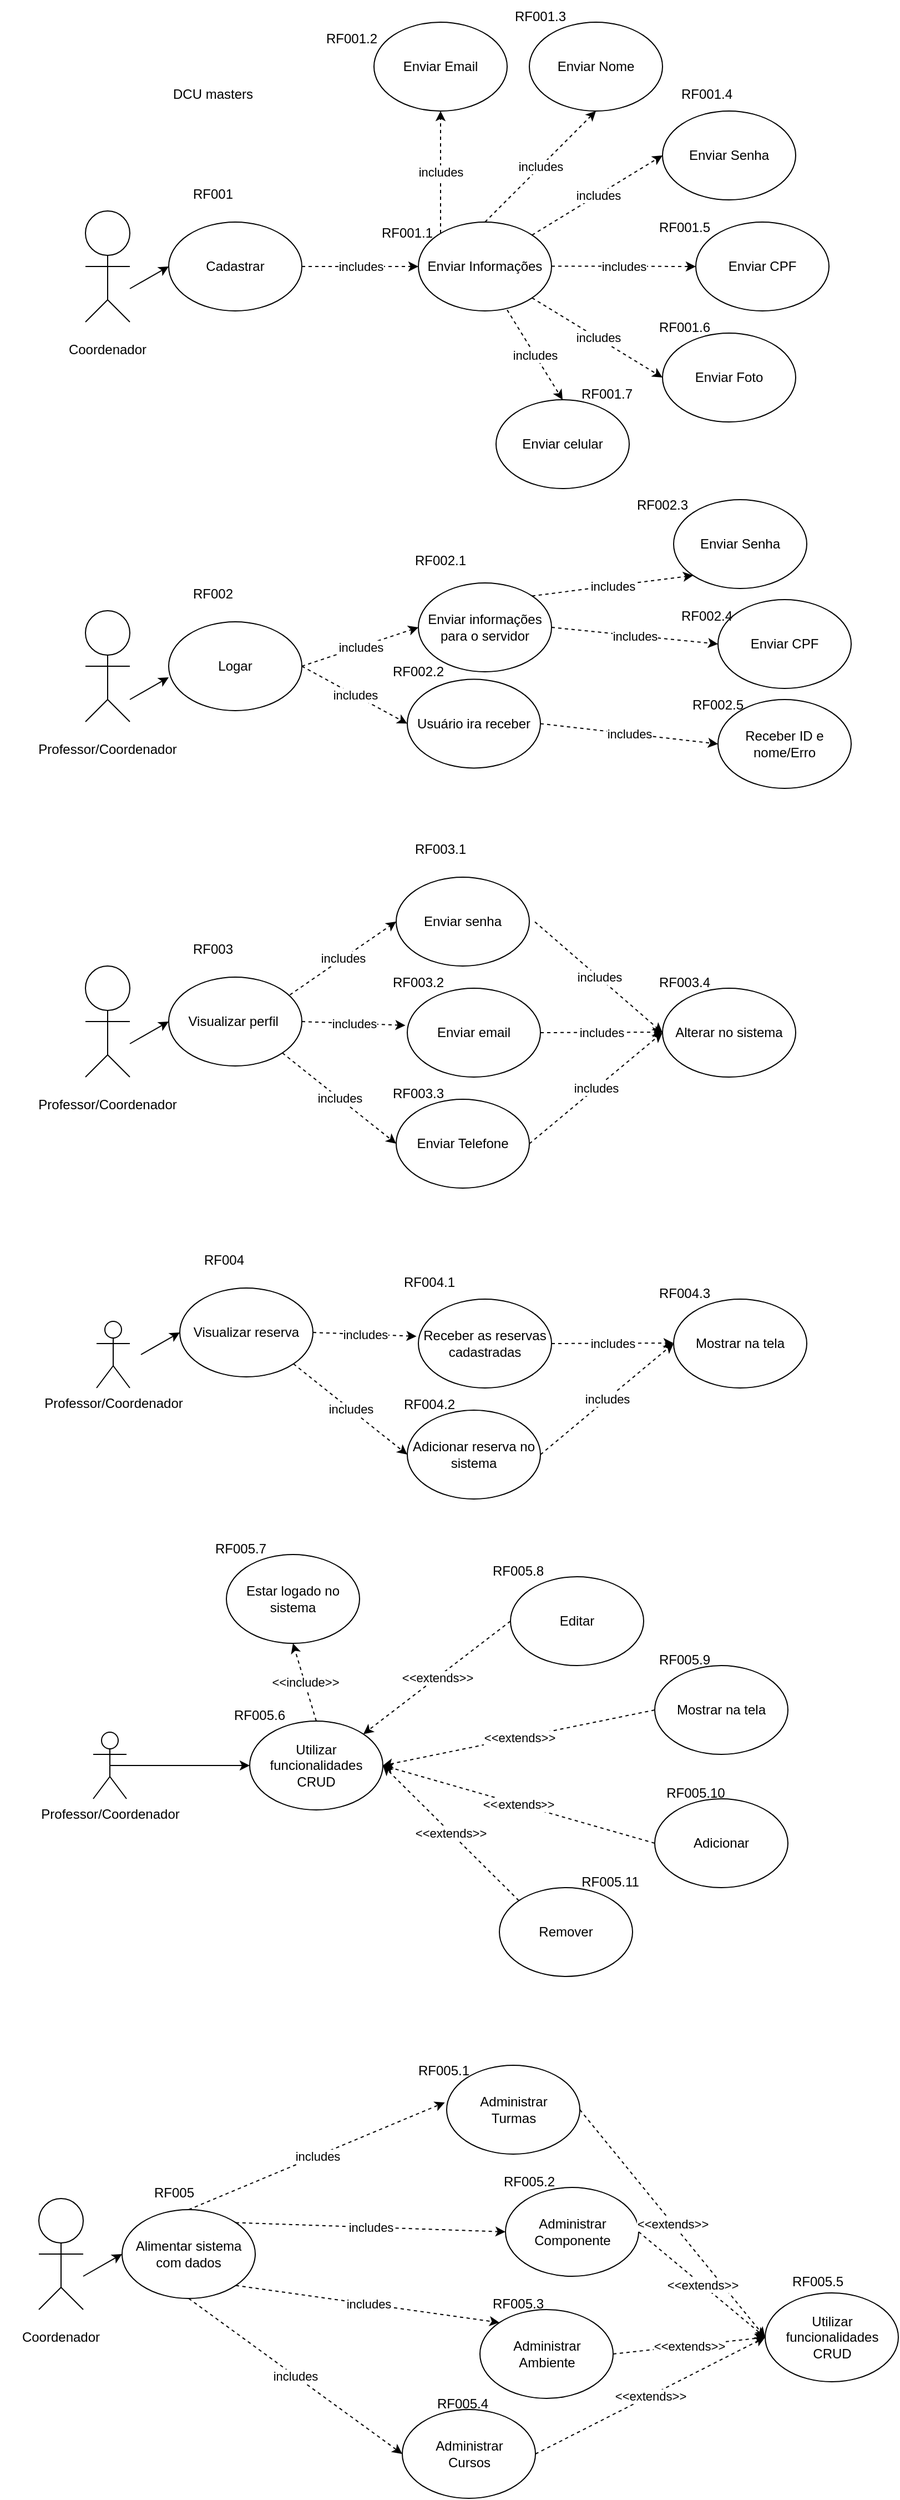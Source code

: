 <mxfile version="17.2.4" type="device"><diagram id="yD8AEJvp8rjr0Pd-gw1t" name="Page-1"><mxGraphModel dx="1422" dy="794" grid="1" gridSize="10" guides="1" tooltips="1" connect="1" arrows="1" fold="1" page="1" pageScale="1" pageWidth="827" pageHeight="1169" math="0" shadow="0"><root><mxCell id="0"/><mxCell id="1" parent="0"/><mxCell id="VFdIZOB6IdXJOClM5yZO-1" value="" style="endArrow=none;html=1;rounded=0;" parent="1" target="VFdIZOB6IdXJOClM5yZO-2" edge="1"><mxGeometry width="50" height="50" relative="1" as="geometry"><mxPoint x="106" y="300" as="sourcePoint"/><mxPoint x="106" y="240" as="targetPoint"/></mxGeometry></mxCell><mxCell id="VFdIZOB6IdXJOClM5yZO-2" value="" style="ellipse;whiteSpace=wrap;html=1;aspect=fixed;" parent="1" vertex="1"><mxGeometry x="86" y="220" width="40" height="40" as="geometry"/></mxCell><mxCell id="VFdIZOB6IdXJOClM5yZO-3" value="" style="endArrow=none;html=1;rounded=0;" parent="1" edge="1"><mxGeometry width="50" height="50" relative="1" as="geometry"><mxPoint x="86" y="270" as="sourcePoint"/><mxPoint x="126" y="270" as="targetPoint"/><Array as="points"><mxPoint x="106" y="270"/></Array></mxGeometry></mxCell><mxCell id="VFdIZOB6IdXJOClM5yZO-4" value="" style="endArrow=none;html=1;rounded=0;" parent="1" edge="1"><mxGeometry width="50" height="50" relative="1" as="geometry"><mxPoint x="86" y="320" as="sourcePoint"/><mxPoint x="106" y="300" as="targetPoint"/></mxGeometry></mxCell><mxCell id="VFdIZOB6IdXJOClM5yZO-6" value="" style="endArrow=none;html=1;rounded=0;" parent="1" edge="1"><mxGeometry width="50" height="50" relative="1" as="geometry"><mxPoint x="106" y="300" as="sourcePoint"/><mxPoint x="126" y="320" as="targetPoint"/></mxGeometry></mxCell><mxCell id="VFdIZOB6IdXJOClM5yZO-7" value="DCU masters" style="text;html=1;strokeColor=none;fillColor=none;align=center;verticalAlign=middle;whiteSpace=wrap;rounded=0;" parent="1" vertex="1"><mxGeometry x="136" y="100" width="130" height="30" as="geometry"/></mxCell><mxCell id="VFdIZOB6IdXJOClM5yZO-8" value="Cadastrar" style="ellipse;whiteSpace=wrap;html=1;" parent="1" vertex="1"><mxGeometry x="161" y="230" width="120" height="80" as="geometry"/></mxCell><mxCell id="VFdIZOB6IdXJOClM5yZO-9" value="Logar" style="ellipse;whiteSpace=wrap;html=1;" parent="1" vertex="1"><mxGeometry x="161" y="590" width="120" height="80" as="geometry"/></mxCell><mxCell id="VFdIZOB6IdXJOClM5yZO-11" value="" style="endArrow=none;html=1;rounded=0;" parent="1" target="VFdIZOB6IdXJOClM5yZO-12" edge="1"><mxGeometry width="50" height="50" relative="1" as="geometry"><mxPoint x="106" y="660" as="sourcePoint"/><mxPoint x="106" y="600" as="targetPoint"/></mxGeometry></mxCell><mxCell id="VFdIZOB6IdXJOClM5yZO-12" value="" style="ellipse;whiteSpace=wrap;html=1;aspect=fixed;" parent="1" vertex="1"><mxGeometry x="86" y="580" width="40" height="40" as="geometry"/></mxCell><mxCell id="VFdIZOB6IdXJOClM5yZO-13" value="" style="endArrow=none;html=1;rounded=0;" parent="1" edge="1"><mxGeometry width="50" height="50" relative="1" as="geometry"><mxPoint x="86" y="630" as="sourcePoint"/><mxPoint x="126" y="630" as="targetPoint"/><Array as="points"><mxPoint x="106" y="630"/></Array></mxGeometry></mxCell><mxCell id="VFdIZOB6IdXJOClM5yZO-14" value="" style="endArrow=none;html=1;rounded=0;" parent="1" edge="1"><mxGeometry width="50" height="50" relative="1" as="geometry"><mxPoint x="86" y="680" as="sourcePoint"/><mxPoint x="106" y="660" as="targetPoint"/></mxGeometry></mxCell><mxCell id="VFdIZOB6IdXJOClM5yZO-15" value="" style="endArrow=none;html=1;rounded=0;" parent="1" edge="1"><mxGeometry width="50" height="50" relative="1" as="geometry"><mxPoint x="106" y="660" as="sourcePoint"/><mxPoint x="126" y="680" as="targetPoint"/></mxGeometry></mxCell><mxCell id="VFdIZOB6IdXJOClM5yZO-16" value="Visualizar perfil&amp;nbsp;" style="ellipse;whiteSpace=wrap;html=1;" parent="1" vertex="1"><mxGeometry x="161" y="910" width="120" height="80" as="geometry"/></mxCell><mxCell id="VFdIZOB6IdXJOClM5yZO-17" value="" style="endArrow=none;html=1;rounded=0;" parent="1" target="VFdIZOB6IdXJOClM5yZO-18" edge="1"><mxGeometry width="50" height="50" relative="1" as="geometry"><mxPoint x="106" y="980" as="sourcePoint"/><mxPoint x="106" y="920" as="targetPoint"/></mxGeometry></mxCell><mxCell id="VFdIZOB6IdXJOClM5yZO-18" value="" style="ellipse;whiteSpace=wrap;html=1;aspect=fixed;" parent="1" vertex="1"><mxGeometry x="86" y="900" width="40" height="40" as="geometry"/></mxCell><mxCell id="VFdIZOB6IdXJOClM5yZO-19" value="" style="endArrow=none;html=1;rounded=0;" parent="1" edge="1"><mxGeometry width="50" height="50" relative="1" as="geometry"><mxPoint x="86" y="950" as="sourcePoint"/><mxPoint x="126" y="950" as="targetPoint"/><Array as="points"><mxPoint x="106" y="950"/></Array></mxGeometry></mxCell><mxCell id="VFdIZOB6IdXJOClM5yZO-20" value="" style="endArrow=none;html=1;rounded=0;" parent="1" edge="1"><mxGeometry width="50" height="50" relative="1" as="geometry"><mxPoint x="86" y="1000" as="sourcePoint"/><mxPoint x="106" y="980" as="targetPoint"/></mxGeometry></mxCell><mxCell id="VFdIZOB6IdXJOClM5yZO-21" value="" style="endArrow=none;html=1;rounded=0;" parent="1" edge="1"><mxGeometry width="50" height="50" relative="1" as="geometry"><mxPoint x="106" y="980" as="sourcePoint"/><mxPoint x="126" y="1000" as="targetPoint"/></mxGeometry></mxCell><mxCell id="VFdIZOB6IdXJOClM5yZO-22" value="Professor/Coordenador" style="text;html=1;strokeColor=none;fillColor=none;align=center;verticalAlign=middle;whiteSpace=wrap;rounded=0;" parent="1" vertex="1"><mxGeometry x="51" y="690" width="110" height="30" as="geometry"/></mxCell><mxCell id="VFdIZOB6IdXJOClM5yZO-23" value="Professor/Coordenador" style="text;html=1;strokeColor=none;fillColor=none;align=center;verticalAlign=middle;whiteSpace=wrap;rounded=0;" parent="1" vertex="1"><mxGeometry x="51" y="1010" width="110" height="30" as="geometry"/></mxCell><mxCell id="VFdIZOB6IdXJOClM5yZO-24" value="Coordenador" style="text;html=1;strokeColor=none;fillColor=none;align=center;verticalAlign=middle;whiteSpace=wrap;rounded=0;" parent="1" vertex="1"><mxGeometry x="51" y="330" width="110" height="30" as="geometry"/></mxCell><mxCell id="VFdIZOB6IdXJOClM5yZO-26" value="i" style="endArrow=classic;html=1;rounded=0;dashed=1;exitX=1;exitY=0.5;exitDx=0;exitDy=0;" parent="1" source="VFdIZOB6IdXJOClM5yZO-8" edge="1"><mxGeometry relative="1" as="geometry"><mxPoint x="296" y="270" as="sourcePoint"/><mxPoint x="386" y="270" as="targetPoint"/></mxGeometry></mxCell><mxCell id="VFdIZOB6IdXJOClM5yZO-27" value="includes" style="edgeLabel;resizable=0;html=1;align=center;verticalAlign=middle;" parent="VFdIZOB6IdXJOClM5yZO-26" connectable="0" vertex="1"><mxGeometry relative="1" as="geometry"/></mxCell><mxCell id="VFdIZOB6IdXJOClM5yZO-28" value="Enviar Informações" style="ellipse;whiteSpace=wrap;html=1;" parent="1" vertex="1"><mxGeometry x="386" y="230" width="120" height="80" as="geometry"/></mxCell><mxCell id="VFdIZOB6IdXJOClM5yZO-29" value="i" style="endArrow=classic;html=1;rounded=0;dashed=1;" parent="1" edge="1"><mxGeometry relative="1" as="geometry"><mxPoint x="506" y="269.71" as="sourcePoint"/><mxPoint x="636" y="270" as="targetPoint"/></mxGeometry></mxCell><mxCell id="VFdIZOB6IdXJOClM5yZO-30" value="includes" style="edgeLabel;resizable=0;html=1;align=center;verticalAlign=middle;" parent="VFdIZOB6IdXJOClM5yZO-29" connectable="0" vertex="1"><mxGeometry relative="1" as="geometry"/></mxCell><mxCell id="VFdIZOB6IdXJOClM5yZO-31" value="Enviar CPF" style="ellipse;whiteSpace=wrap;html=1;" parent="1" vertex="1"><mxGeometry x="636" y="230" width="120" height="80" as="geometry"/></mxCell><mxCell id="VFdIZOB6IdXJOClM5yZO-32" value="" style="endArrow=classic;html=1;rounded=0;entryX=0;entryY=0.5;entryDx=0;entryDy=0;" parent="1" target="VFdIZOB6IdXJOClM5yZO-8" edge="1"><mxGeometry width="50" height="50" relative="1" as="geometry"><mxPoint x="126" y="290" as="sourcePoint"/><mxPoint x="176" y="270" as="targetPoint"/></mxGeometry></mxCell><mxCell id="VFdIZOB6IdXJOClM5yZO-34" value="Enviar Senha" style="ellipse;whiteSpace=wrap;html=1;" parent="1" vertex="1"><mxGeometry x="606" y="130" width="120" height="80" as="geometry"/></mxCell><mxCell id="VFdIZOB6IdXJOClM5yZO-35" value="i" style="endArrow=classic;html=1;rounded=0;dashed=1;entryX=0;entryY=0.5;entryDx=0;entryDy=0;exitX=1;exitY=0;exitDx=0;exitDy=0;" parent="1" source="VFdIZOB6IdXJOClM5yZO-28" target="VFdIZOB6IdXJOClM5yZO-34" edge="1"><mxGeometry relative="1" as="geometry"><mxPoint x="471" y="229.17" as="sourcePoint"/><mxPoint x="601" y="229.46" as="targetPoint"/></mxGeometry></mxCell><mxCell id="VFdIZOB6IdXJOClM5yZO-36" value="includes" style="edgeLabel;resizable=0;html=1;align=center;verticalAlign=middle;" parent="VFdIZOB6IdXJOClM5yZO-35" connectable="0" vertex="1"><mxGeometry relative="1" as="geometry"/></mxCell><mxCell id="VFdIZOB6IdXJOClM5yZO-38" value="Enviar Foto" style="ellipse;whiteSpace=wrap;html=1;" parent="1" vertex="1"><mxGeometry x="606" y="330" width="120" height="80" as="geometry"/></mxCell><mxCell id="VFdIZOB6IdXJOClM5yZO-41" value="" style="endArrow=classic;html=1;rounded=0;entryX=0;entryY=0.5;entryDx=0;entryDy=0;" parent="1" edge="1"><mxGeometry width="50" height="50" relative="1" as="geometry"><mxPoint x="126" y="660.0" as="sourcePoint"/><mxPoint x="161" y="640.0" as="targetPoint"/></mxGeometry></mxCell><mxCell id="VFdIZOB6IdXJOClM5yZO-42" value="" style="endArrow=classic;html=1;rounded=0;entryX=0;entryY=0.5;entryDx=0;entryDy=0;" parent="1" edge="1"><mxGeometry width="50" height="50" relative="1" as="geometry"><mxPoint x="126" y="970.0" as="sourcePoint"/><mxPoint x="161" y="950" as="targetPoint"/></mxGeometry></mxCell><mxCell id="VFdIZOB6IdXJOClM5yZO-43" value="Enviar Nome" style="ellipse;whiteSpace=wrap;html=1;" parent="1" vertex="1"><mxGeometry x="486" y="50" width="120" height="80" as="geometry"/></mxCell><mxCell id="VFdIZOB6IdXJOClM5yZO-44" value="i" style="endArrow=classic;html=1;rounded=0;dashed=1;entryX=0.5;entryY=1;entryDx=0;entryDy=0;" parent="1" target="VFdIZOB6IdXJOClM5yZO-43" edge="1"><mxGeometry relative="1" as="geometry"><mxPoint x="446" y="230" as="sourcePoint"/><mxPoint x="553.57" y="158.28" as="targetPoint"/></mxGeometry></mxCell><mxCell id="VFdIZOB6IdXJOClM5yZO-45" value="includes" style="edgeLabel;resizable=0;html=1;align=center;verticalAlign=middle;" parent="VFdIZOB6IdXJOClM5yZO-44" connectable="0" vertex="1"><mxGeometry relative="1" as="geometry"/></mxCell><mxCell id="VFdIZOB6IdXJOClM5yZO-51" value="Enviar informações para o servidor" style="ellipse;whiteSpace=wrap;html=1;" parent="1" vertex="1"><mxGeometry x="386" y="555" width="120" height="80" as="geometry"/></mxCell><mxCell id="VFdIZOB6IdXJOClM5yZO-52" value="i" style="endArrow=classic;html=1;rounded=0;dashed=1;exitX=1;exitY=0.5;exitDx=0;exitDy=0;entryX=0;entryY=0.5;entryDx=0;entryDy=0;" parent="1" source="VFdIZOB6IdXJOClM5yZO-9" target="VFdIZOB6IdXJOClM5yZO-51" edge="1"><mxGeometry relative="1" as="geometry"><mxPoint x="296" y="634" as="sourcePoint"/><mxPoint x="376" y="634.0" as="targetPoint"/></mxGeometry></mxCell><mxCell id="VFdIZOB6IdXJOClM5yZO-53" value="includes" style="edgeLabel;resizable=0;html=1;align=center;verticalAlign=middle;" parent="VFdIZOB6IdXJOClM5yZO-52" connectable="0" vertex="1"><mxGeometry relative="1" as="geometry"/></mxCell><mxCell id="VFdIZOB6IdXJOClM5yZO-55" value="i" style="endArrow=classic;html=1;rounded=0;dashed=1;exitX=1;exitY=0.5;exitDx=0;exitDy=0;entryX=0;entryY=0.5;entryDx=0;entryDy=0;" parent="1" source="VFdIZOB6IdXJOClM5yZO-51" target="VFdIZOB6IdXJOClM5yZO-57" edge="1"><mxGeometry relative="1" as="geometry"><mxPoint x="506" y="629.63" as="sourcePoint"/><mxPoint x="636.0" y="629.92" as="targetPoint"/></mxGeometry></mxCell><mxCell id="VFdIZOB6IdXJOClM5yZO-56" value="includes" style="edgeLabel;resizable=0;html=1;align=center;verticalAlign=middle;" parent="VFdIZOB6IdXJOClM5yZO-55" connectable="0" vertex="1"><mxGeometry relative="1" as="geometry"/></mxCell><mxCell id="VFdIZOB6IdXJOClM5yZO-57" value="Enviar CPF" style="ellipse;whiteSpace=wrap;html=1;" parent="1" vertex="1"><mxGeometry x="656" y="570" width="120" height="80" as="geometry"/></mxCell><mxCell id="VFdIZOB6IdXJOClM5yZO-58" value="Enviar Senha" style="ellipse;whiteSpace=wrap;html=1;" parent="1" vertex="1"><mxGeometry x="616" y="480" width="120" height="80" as="geometry"/></mxCell><mxCell id="VFdIZOB6IdXJOClM5yZO-59" value="i" style="endArrow=classic;html=1;rounded=0;dashed=1;entryX=0;entryY=1;entryDx=0;entryDy=0;exitX=1;exitY=0;exitDx=0;exitDy=0;" parent="1" source="VFdIZOB6IdXJOClM5yZO-51" target="VFdIZOB6IdXJOClM5yZO-58" edge="1"><mxGeometry relative="1" as="geometry"><mxPoint x="496" y="610.0" as="sourcePoint"/><mxPoint x="626.0" y="610.29" as="targetPoint"/></mxGeometry></mxCell><mxCell id="VFdIZOB6IdXJOClM5yZO-60" value="includes" style="edgeLabel;resizable=0;html=1;align=center;verticalAlign=middle;" parent="VFdIZOB6IdXJOClM5yZO-59" connectable="0" vertex="1"><mxGeometry relative="1" as="geometry"/></mxCell><mxCell id="VFdIZOB6IdXJOClM5yZO-61" value="Usuário ira receber" style="ellipse;whiteSpace=wrap;html=1;" parent="1" vertex="1"><mxGeometry x="376" y="641.72" width="120" height="80" as="geometry"/></mxCell><mxCell id="VFdIZOB6IdXJOClM5yZO-62" value="i" style="endArrow=classic;html=1;rounded=0;dashed=1;exitX=1;exitY=0.5;exitDx=0;exitDy=0;entryX=0;entryY=0.5;entryDx=0;entryDy=0;" parent="1" source="VFdIZOB6IdXJOClM5yZO-61" target="VFdIZOB6IdXJOClM5yZO-68" edge="1"><mxGeometry relative="1" as="geometry"><mxPoint x="496" y="716.35" as="sourcePoint"/><mxPoint x="646" y="670" as="targetPoint"/></mxGeometry></mxCell><mxCell id="VFdIZOB6IdXJOClM5yZO-63" value="includes" style="edgeLabel;resizable=0;html=1;align=center;verticalAlign=middle;" parent="VFdIZOB6IdXJOClM5yZO-62" connectable="0" vertex="1"><mxGeometry relative="1" as="geometry"/></mxCell><mxCell id="VFdIZOB6IdXJOClM5yZO-66" value="i" style="endArrow=classic;html=1;rounded=0;dashed=1;exitX=1;exitY=0.5;exitDx=0;exitDy=0;entryX=0;entryY=0.5;entryDx=0;entryDy=0;" parent="1" source="VFdIZOB6IdXJOClM5yZO-9" target="VFdIZOB6IdXJOClM5yZO-61" edge="1"><mxGeometry relative="1" as="geometry"><mxPoint x="281" y="647.5" as="sourcePoint"/><mxPoint x="386.0" y="612.5" as="targetPoint"/></mxGeometry></mxCell><mxCell id="VFdIZOB6IdXJOClM5yZO-67" value="includes" style="edgeLabel;resizable=0;html=1;align=center;verticalAlign=middle;" parent="VFdIZOB6IdXJOClM5yZO-66" connectable="0" vertex="1"><mxGeometry relative="1" as="geometry"/></mxCell><mxCell id="VFdIZOB6IdXJOClM5yZO-68" value="Receber ID e nome/Erro" style="ellipse;whiteSpace=wrap;html=1;" parent="1" vertex="1"><mxGeometry x="656" y="660" width="120" height="80" as="geometry"/></mxCell><mxCell id="VFdIZOB6IdXJOClM5yZO-77" value="Enviar email" style="ellipse;whiteSpace=wrap;html=1;" parent="1" vertex="1"><mxGeometry x="376" y="920" width="120" height="80" as="geometry"/></mxCell><mxCell id="VFdIZOB6IdXJOClM5yZO-78" value="Alterar no sistema" style="ellipse;whiteSpace=wrap;html=1;" parent="1" vertex="1"><mxGeometry x="606" y="920" width="120" height="80" as="geometry"/></mxCell><mxCell id="VFdIZOB6IdXJOClM5yZO-79" value="i" style="endArrow=classic;html=1;rounded=0;dashed=1;exitX=1;exitY=0.5;exitDx=0;exitDy=0;entryX=0;entryY=0.5;entryDx=0;entryDy=0;" parent="1" source="VFdIZOB6IdXJOClM5yZO-77" edge="1"><mxGeometry relative="1" as="geometry"><mxPoint x="506.0" y="959.57" as="sourcePoint"/><mxPoint x="606.0" y="959.57" as="targetPoint"/></mxGeometry></mxCell><mxCell id="VFdIZOB6IdXJOClM5yZO-80" value="includes" style="edgeLabel;resizable=0;html=1;align=center;verticalAlign=middle;" parent="VFdIZOB6IdXJOClM5yZO-79" connectable="0" vertex="1"><mxGeometry relative="1" as="geometry"/></mxCell><mxCell id="VFdIZOB6IdXJOClM5yZO-81" value="i" style="endArrow=classic;html=1;rounded=0;dashed=1;entryX=-0.014;entryY=0.418;entryDx=0;entryDy=0;entryPerimeter=0;exitX=1;exitY=0.5;exitDx=0;exitDy=0;" parent="1" source="VFdIZOB6IdXJOClM5yZO-16" target="VFdIZOB6IdXJOClM5yZO-77" edge="1"><mxGeometry relative="1" as="geometry"><mxPoint x="266" y="980" as="sourcePoint"/><mxPoint x="376.0" y="980" as="targetPoint"/></mxGeometry></mxCell><mxCell id="VFdIZOB6IdXJOClM5yZO-82" value="includes" style="edgeLabel;resizable=0;html=1;align=center;verticalAlign=middle;" parent="VFdIZOB6IdXJOClM5yZO-81" connectable="0" vertex="1"><mxGeometry relative="1" as="geometry"/></mxCell><mxCell id="1hHrBiVnQW_X5Cz_p-GR-1" value="i" style="endArrow=classic;html=1;rounded=0;dashed=1;entryX=0;entryY=0.5;entryDx=0;entryDy=0;exitX=1;exitY=1;exitDx=0;exitDy=0;" parent="1" source="VFdIZOB6IdXJOClM5yZO-28" target="VFdIZOB6IdXJOClM5yZO-38" edge="1"><mxGeometry relative="1" as="geometry"><mxPoint x="481" y="309.0" as="sourcePoint"/><mxPoint x="611" y="309.29" as="targetPoint"/></mxGeometry></mxCell><mxCell id="1hHrBiVnQW_X5Cz_p-GR-2" value="includes" style="edgeLabel;resizable=0;html=1;align=center;verticalAlign=middle;" parent="1hHrBiVnQW_X5Cz_p-GR-1" connectable="0" vertex="1"><mxGeometry relative="1" as="geometry"/></mxCell><mxCell id="1hHrBiVnQW_X5Cz_p-GR-3" value="Enviar Email" style="ellipse;whiteSpace=wrap;html=1;" parent="1" vertex="1"><mxGeometry x="346" y="50" width="120" height="80" as="geometry"/></mxCell><mxCell id="1hHrBiVnQW_X5Cz_p-GR-4" value="i" style="endArrow=classic;html=1;rounded=0;dashed=1;entryX=0.5;entryY=1;entryDx=0;entryDy=0;" parent="1" target="1hHrBiVnQW_X5Cz_p-GR-3" edge="1"><mxGeometry relative="1" as="geometry"><mxPoint x="406" y="240" as="sourcePoint"/><mxPoint x="506" y="140" as="targetPoint"/></mxGeometry></mxCell><mxCell id="1hHrBiVnQW_X5Cz_p-GR-5" value="includes" style="edgeLabel;resizable=0;html=1;align=center;verticalAlign=middle;" parent="1hHrBiVnQW_X5Cz_p-GR-4" connectable="0" vertex="1"><mxGeometry relative="1" as="geometry"/></mxCell><mxCell id="1hHrBiVnQW_X5Cz_p-GR-6" value="Enviar celular" style="ellipse;whiteSpace=wrap;html=1;" parent="1" vertex="1"><mxGeometry x="456" y="390" width="120" height="80" as="geometry"/></mxCell><mxCell id="1hHrBiVnQW_X5Cz_p-GR-7" value="i" style="endArrow=classic;html=1;rounded=0;dashed=1;entryX=0.5;entryY=0;entryDx=0;entryDy=0;exitX=1;exitY=1;exitDx=0;exitDy=0;" parent="1" target="1hHrBiVnQW_X5Cz_p-GR-6" edge="1"><mxGeometry relative="1" as="geometry"><mxPoint x="465.996" y="309.144" as="sourcePoint"/><mxPoint x="583.57" y="380.86" as="targetPoint"/></mxGeometry></mxCell><mxCell id="1hHrBiVnQW_X5Cz_p-GR-8" value="includes" style="edgeLabel;resizable=0;html=1;align=center;verticalAlign=middle;" parent="1hHrBiVnQW_X5Cz_p-GR-7" connectable="0" vertex="1"><mxGeometry relative="1" as="geometry"/></mxCell><mxCell id="bNyTQGDOwEwa2GFyxWkD-1" value="RF001" style="text;html=1;strokeColor=none;fillColor=none;align=center;verticalAlign=middle;whiteSpace=wrap;rounded=0;" parent="1" vertex="1"><mxGeometry x="171" y="190" width="60" height="30" as="geometry"/></mxCell><mxCell id="bNyTQGDOwEwa2GFyxWkD-2" value="RF002" style="text;html=1;strokeColor=none;fillColor=none;align=center;verticalAlign=middle;whiteSpace=wrap;rounded=0;" parent="1" vertex="1"><mxGeometry x="171" y="550" width="60" height="30" as="geometry"/></mxCell><mxCell id="bNyTQGDOwEwa2GFyxWkD-3" value="RF003" style="text;html=1;strokeColor=none;fillColor=none;align=center;verticalAlign=middle;whiteSpace=wrap;rounded=0;" parent="1" vertex="1"><mxGeometry x="171" y="870" width="60" height="30" as="geometry"/></mxCell><mxCell id="EX27xTaGDInZI5Zqx5Bk-1" value="Enviar senha" style="ellipse;whiteSpace=wrap;html=1;" parent="1" vertex="1"><mxGeometry x="366" y="820" width="120" height="80" as="geometry"/></mxCell><mxCell id="EX27xTaGDInZI5Zqx5Bk-2" value="i" style="endArrow=classic;html=1;rounded=0;dashed=1;exitX=1;exitY=0.5;exitDx=0;exitDy=0;entryX=0;entryY=0.5;entryDx=0;entryDy=0;" parent="1" target="VFdIZOB6IdXJOClM5yZO-78" edge="1"><mxGeometry relative="1" as="geometry"><mxPoint x="491" y="860.22" as="sourcePoint"/><mxPoint x="601.0" y="859.79" as="targetPoint"/></mxGeometry></mxCell><mxCell id="EX27xTaGDInZI5Zqx5Bk-3" value="includes" style="edgeLabel;resizable=0;html=1;align=center;verticalAlign=middle;" parent="EX27xTaGDInZI5Zqx5Bk-2" connectable="0" vertex="1"><mxGeometry relative="1" as="geometry"/></mxCell><mxCell id="EX27xTaGDInZI5Zqx5Bk-4" value="i" style="endArrow=classic;html=1;rounded=0;dashed=1;exitX=0.91;exitY=0.2;exitDx=0;exitDy=0;entryX=0;entryY=0.5;entryDx=0;entryDy=0;exitPerimeter=0;" parent="1" source="VFdIZOB6IdXJOClM5yZO-16" target="EX27xTaGDInZI5Zqx5Bk-1" edge="1"><mxGeometry relative="1" as="geometry"><mxPoint x="266" y="920" as="sourcePoint"/><mxPoint x="376.0" y="919.57" as="targetPoint"/></mxGeometry></mxCell><mxCell id="EX27xTaGDInZI5Zqx5Bk-5" value="includes" style="edgeLabel;resizable=0;html=1;align=center;verticalAlign=middle;" parent="EX27xTaGDInZI5Zqx5Bk-4" connectable="0" vertex="1"><mxGeometry relative="1" as="geometry"/></mxCell><mxCell id="EX27xTaGDInZI5Zqx5Bk-6" value="Enviar Telefone" style="ellipse;whiteSpace=wrap;html=1;" parent="1" vertex="1"><mxGeometry x="366" y="1020" width="120" height="80" as="geometry"/></mxCell><mxCell id="EX27xTaGDInZI5Zqx5Bk-7" value="i" style="endArrow=classic;html=1;rounded=0;dashed=1;entryX=0;entryY=0.5;entryDx=0;entryDy=0;exitX=1;exitY=1;exitDx=0;exitDy=0;" parent="1" source="VFdIZOB6IdXJOClM5yZO-16" target="EX27xTaGDInZI5Zqx5Bk-6" edge="1"><mxGeometry relative="1" as="geometry"><mxPoint x="272.68" y="990" as="sourcePoint"/><mxPoint x="366.0" y="993.44" as="targetPoint"/></mxGeometry></mxCell><mxCell id="EX27xTaGDInZI5Zqx5Bk-8" value="includes" style="edgeLabel;resizable=0;html=1;align=center;verticalAlign=middle;" parent="EX27xTaGDInZI5Zqx5Bk-7" connectable="0" vertex="1"><mxGeometry relative="1" as="geometry"/></mxCell><mxCell id="EX27xTaGDInZI5Zqx5Bk-9" value="i" style="endArrow=classic;html=1;rounded=0;dashed=1;entryX=0;entryY=0.5;entryDx=0;entryDy=0;exitX=1;exitY=0.5;exitDx=0;exitDy=0;" parent="1" source="EX27xTaGDInZI5Zqx5Bk-6" target="VFdIZOB6IdXJOClM5yZO-78" edge="1"><mxGeometry relative="1" as="geometry"><mxPoint x="553.426" y="1018.284" as="sourcePoint"/><mxPoint x="656" y="1100" as="targetPoint"/></mxGeometry></mxCell><mxCell id="EX27xTaGDInZI5Zqx5Bk-10" value="includes" style="edgeLabel;resizable=0;html=1;align=center;verticalAlign=middle;" parent="EX27xTaGDInZI5Zqx5Bk-9" connectable="0" vertex="1"><mxGeometry relative="1" as="geometry"/></mxCell><mxCell id="EX27xTaGDInZI5Zqx5Bk-11" value="Visualizar reserva" style="ellipse;whiteSpace=wrap;html=1;" parent="1" vertex="1"><mxGeometry x="171" y="1190" width="120" height="80" as="geometry"/></mxCell><mxCell id="EX27xTaGDInZI5Zqx5Bk-18" value="" style="endArrow=classic;html=1;rounded=0;entryX=0;entryY=0.5;entryDx=0;entryDy=0;" parent="1" edge="1"><mxGeometry width="50" height="50" relative="1" as="geometry"><mxPoint x="136" y="1250.0" as="sourcePoint"/><mxPoint x="171" y="1230" as="targetPoint"/></mxGeometry></mxCell><mxCell id="EX27xTaGDInZI5Zqx5Bk-19" value="Receber as reservas cadastradas" style="ellipse;whiteSpace=wrap;html=1;" parent="1" vertex="1"><mxGeometry x="386" y="1200" width="120" height="80" as="geometry"/></mxCell><mxCell id="EX27xTaGDInZI5Zqx5Bk-20" value="Mostrar na tela" style="ellipse;whiteSpace=wrap;html=1;" parent="1" vertex="1"><mxGeometry x="616" y="1200" width="120" height="80" as="geometry"/></mxCell><mxCell id="EX27xTaGDInZI5Zqx5Bk-21" value="i" style="endArrow=classic;html=1;rounded=0;dashed=1;exitX=1;exitY=0.5;exitDx=0;exitDy=0;entryX=0;entryY=0.5;entryDx=0;entryDy=0;" parent="1" source="EX27xTaGDInZI5Zqx5Bk-19" edge="1"><mxGeometry relative="1" as="geometry"><mxPoint x="516.0" y="1239.57" as="sourcePoint"/><mxPoint x="616.0" y="1239.57" as="targetPoint"/></mxGeometry></mxCell><mxCell id="EX27xTaGDInZI5Zqx5Bk-22" value="includes" style="edgeLabel;resizable=0;html=1;align=center;verticalAlign=middle;" parent="EX27xTaGDInZI5Zqx5Bk-21" connectable="0" vertex="1"><mxGeometry relative="1" as="geometry"/></mxCell><mxCell id="EX27xTaGDInZI5Zqx5Bk-23" value="i" style="endArrow=classic;html=1;rounded=0;dashed=1;entryX=-0.014;entryY=0.418;entryDx=0;entryDy=0;entryPerimeter=0;exitX=1;exitY=0.5;exitDx=0;exitDy=0;" parent="1" source="EX27xTaGDInZI5Zqx5Bk-11" target="EX27xTaGDInZI5Zqx5Bk-19" edge="1"><mxGeometry relative="1" as="geometry"><mxPoint x="276" y="1260" as="sourcePoint"/><mxPoint x="386.0" y="1260" as="targetPoint"/></mxGeometry></mxCell><mxCell id="EX27xTaGDInZI5Zqx5Bk-24" value="includes" style="edgeLabel;resizable=0;html=1;align=center;verticalAlign=middle;" parent="EX27xTaGDInZI5Zqx5Bk-23" connectable="0" vertex="1"><mxGeometry relative="1" as="geometry"/></mxCell><mxCell id="EX27xTaGDInZI5Zqx5Bk-25" value="RF004&lt;br&gt;" style="text;html=1;strokeColor=none;fillColor=none;align=center;verticalAlign=middle;whiteSpace=wrap;rounded=0;" parent="1" vertex="1"><mxGeometry x="181" y="1150" width="60" height="30" as="geometry"/></mxCell><mxCell id="EX27xTaGDInZI5Zqx5Bk-31" value="Adicionar reserva no sistema" style="ellipse;whiteSpace=wrap;html=1;" parent="1" vertex="1"><mxGeometry x="376" y="1300" width="120" height="80" as="geometry"/></mxCell><mxCell id="EX27xTaGDInZI5Zqx5Bk-32" value="i" style="endArrow=classic;html=1;rounded=0;dashed=1;entryX=0;entryY=0.5;entryDx=0;entryDy=0;exitX=1;exitY=1;exitDx=0;exitDy=0;" parent="1" source="EX27xTaGDInZI5Zqx5Bk-11" target="EX27xTaGDInZI5Zqx5Bk-31" edge="1"><mxGeometry relative="1" as="geometry"><mxPoint x="282.68" y="1270" as="sourcePoint"/><mxPoint x="376.0" y="1273.44" as="targetPoint"/></mxGeometry></mxCell><mxCell id="EX27xTaGDInZI5Zqx5Bk-33" value="includes" style="edgeLabel;resizable=0;html=1;align=center;verticalAlign=middle;" parent="EX27xTaGDInZI5Zqx5Bk-32" connectable="0" vertex="1"><mxGeometry relative="1" as="geometry"/></mxCell><mxCell id="EX27xTaGDInZI5Zqx5Bk-34" value="i" style="endArrow=classic;html=1;rounded=0;dashed=1;entryX=0;entryY=0.5;entryDx=0;entryDy=0;exitX=1;exitY=0.5;exitDx=0;exitDy=0;" parent="1" source="EX27xTaGDInZI5Zqx5Bk-31" target="EX27xTaGDInZI5Zqx5Bk-20" edge="1"><mxGeometry relative="1" as="geometry"><mxPoint x="563.426" y="1298.284" as="sourcePoint"/><mxPoint x="666" y="1380" as="targetPoint"/></mxGeometry></mxCell><mxCell id="EX27xTaGDInZI5Zqx5Bk-35" value="includes" style="edgeLabel;resizable=0;html=1;align=center;verticalAlign=middle;" parent="EX27xTaGDInZI5Zqx5Bk-34" connectable="0" vertex="1"><mxGeometry relative="1" as="geometry"/></mxCell><mxCell id="EX27xTaGDInZI5Zqx5Bk-36" value="RF003.1" style="text;html=1;strokeColor=none;fillColor=none;align=center;verticalAlign=middle;whiteSpace=wrap;rounded=0;" parent="1" vertex="1"><mxGeometry x="376" y="780" width="60" height="30" as="geometry"/></mxCell><mxCell id="EX27xTaGDInZI5Zqx5Bk-37" value="RF003.2" style="text;html=1;strokeColor=none;fillColor=none;align=center;verticalAlign=middle;whiteSpace=wrap;rounded=0;" parent="1" vertex="1"><mxGeometry x="356" y="900" width="60" height="30" as="geometry"/></mxCell><mxCell id="EX27xTaGDInZI5Zqx5Bk-38" value="RF003.3" style="text;html=1;strokeColor=none;fillColor=none;align=center;verticalAlign=middle;whiteSpace=wrap;rounded=0;" parent="1" vertex="1"><mxGeometry x="356" y="1000" width="60" height="30" as="geometry"/></mxCell><mxCell id="EX27xTaGDInZI5Zqx5Bk-39" value="RF004.1" style="text;html=1;strokeColor=none;fillColor=none;align=center;verticalAlign=middle;whiteSpace=wrap;rounded=0;" parent="1" vertex="1"><mxGeometry x="366" y="1170" width="60" height="30" as="geometry"/></mxCell><mxCell id="EX27xTaGDInZI5Zqx5Bk-40" value="RF004.2" style="text;html=1;strokeColor=none;fillColor=none;align=center;verticalAlign=middle;whiteSpace=wrap;rounded=0;" parent="1" vertex="1"><mxGeometry x="366" y="1280" width="60" height="30" as="geometry"/></mxCell><mxCell id="EX27xTaGDInZI5Zqx5Bk-41" value="RF002.1" style="text;html=1;strokeColor=none;fillColor=none;align=center;verticalAlign=middle;whiteSpace=wrap;rounded=0;" parent="1" vertex="1"><mxGeometry x="376" y="520" width="60" height="30" as="geometry"/></mxCell><mxCell id="EX27xTaGDInZI5Zqx5Bk-42" value="RF002.2" style="text;html=1;strokeColor=none;fillColor=none;align=center;verticalAlign=middle;whiteSpace=wrap;rounded=0;" parent="1" vertex="1"><mxGeometry x="356" y="620" width="60" height="30" as="geometry"/></mxCell><mxCell id="EX27xTaGDInZI5Zqx5Bk-43" value="RF001.1" style="text;html=1;strokeColor=none;fillColor=none;align=center;verticalAlign=middle;whiteSpace=wrap;rounded=0;" parent="1" vertex="1"><mxGeometry x="346" y="225" width="60" height="30" as="geometry"/></mxCell><mxCell id="EX27xTaGDInZI5Zqx5Bk-44" value="RF001.2" style="text;html=1;strokeColor=none;fillColor=none;align=center;verticalAlign=middle;whiteSpace=wrap;rounded=0;" parent="1" vertex="1"><mxGeometry x="296" y="50" width="60" height="30" as="geometry"/></mxCell><mxCell id="EX27xTaGDInZI5Zqx5Bk-45" value="RF001.3" style="text;html=1;strokeColor=none;fillColor=none;align=center;verticalAlign=middle;whiteSpace=wrap;rounded=0;" parent="1" vertex="1"><mxGeometry x="466" y="30" width="60" height="30" as="geometry"/></mxCell><mxCell id="EX27xTaGDInZI5Zqx5Bk-46" value="RF001.4" style="text;html=1;strokeColor=none;fillColor=none;align=center;verticalAlign=middle;whiteSpace=wrap;rounded=0;" parent="1" vertex="1"><mxGeometry x="616" y="100" width="60" height="30" as="geometry"/></mxCell><mxCell id="EX27xTaGDInZI5Zqx5Bk-47" value="RF001.5" style="text;html=1;strokeColor=none;fillColor=none;align=center;verticalAlign=middle;whiteSpace=wrap;rounded=0;" parent="1" vertex="1"><mxGeometry x="596" y="220" width="60" height="30" as="geometry"/></mxCell><mxCell id="EX27xTaGDInZI5Zqx5Bk-48" value="RF001.6" style="text;html=1;strokeColor=none;fillColor=none;align=center;verticalAlign=middle;whiteSpace=wrap;rounded=0;" parent="1" vertex="1"><mxGeometry x="596" y="310" width="60" height="30" as="geometry"/></mxCell><mxCell id="EX27xTaGDInZI5Zqx5Bk-49" value="RF001.7" style="text;html=1;strokeColor=none;fillColor=none;align=center;verticalAlign=middle;whiteSpace=wrap;rounded=0;" parent="1" vertex="1"><mxGeometry x="526" y="370" width="60" height="30" as="geometry"/></mxCell><mxCell id="EX27xTaGDInZI5Zqx5Bk-50" value="RF002.3" style="text;html=1;strokeColor=none;fillColor=none;align=center;verticalAlign=middle;whiteSpace=wrap;rounded=0;" parent="1" vertex="1"><mxGeometry x="576" y="470" width="60" height="30" as="geometry"/></mxCell><mxCell id="EX27xTaGDInZI5Zqx5Bk-51" value="RF002.4" style="text;html=1;strokeColor=none;fillColor=none;align=center;verticalAlign=middle;whiteSpace=wrap;rounded=0;" parent="1" vertex="1"><mxGeometry x="616" y="570" width="60" height="30" as="geometry"/></mxCell><mxCell id="EX27xTaGDInZI5Zqx5Bk-52" value="RF002.5" style="text;html=1;strokeColor=none;fillColor=none;align=center;verticalAlign=middle;whiteSpace=wrap;rounded=0;" parent="1" vertex="1"><mxGeometry x="626" y="650" width="60" height="30" as="geometry"/></mxCell><mxCell id="EX27xTaGDInZI5Zqx5Bk-53" value="RF003.4" style="text;html=1;strokeColor=none;fillColor=none;align=center;verticalAlign=middle;whiteSpace=wrap;rounded=0;" parent="1" vertex="1"><mxGeometry x="596" y="900" width="60" height="30" as="geometry"/></mxCell><mxCell id="EX27xTaGDInZI5Zqx5Bk-54" value="RF004.3" style="text;html=1;strokeColor=none;fillColor=none;align=center;verticalAlign=middle;whiteSpace=wrap;rounded=0;" parent="1" vertex="1"><mxGeometry x="596" y="1180" width="60" height="30" as="geometry"/></mxCell><mxCell id="pcZfHMWx3IFYnyPCsDKR-1" value="Alimentar sistema com dados" style="ellipse;whiteSpace=wrap;html=1;" parent="1" vertex="1"><mxGeometry x="119" y="2020" width="120" height="80" as="geometry"/></mxCell><mxCell id="pcZfHMWx3IFYnyPCsDKR-2" value="" style="endArrow=none;html=1;rounded=0;" parent="1" target="pcZfHMWx3IFYnyPCsDKR-3" edge="1"><mxGeometry width="50" height="50" relative="1" as="geometry"><mxPoint x="64" y="2090" as="sourcePoint"/><mxPoint x="64" y="2030" as="targetPoint"/></mxGeometry></mxCell><mxCell id="pcZfHMWx3IFYnyPCsDKR-3" value="" style="ellipse;whiteSpace=wrap;html=1;aspect=fixed;" parent="1" vertex="1"><mxGeometry x="44" y="2010" width="40" height="40" as="geometry"/></mxCell><mxCell id="pcZfHMWx3IFYnyPCsDKR-4" value="" style="endArrow=none;html=1;rounded=0;" parent="1" edge="1"><mxGeometry width="50" height="50" relative="1" as="geometry"><mxPoint x="44" y="2060" as="sourcePoint"/><mxPoint x="84" y="2060" as="targetPoint"/><Array as="points"><mxPoint x="64" y="2060"/></Array></mxGeometry></mxCell><mxCell id="pcZfHMWx3IFYnyPCsDKR-5" value="" style="endArrow=none;html=1;rounded=0;" parent="1" edge="1"><mxGeometry width="50" height="50" relative="1" as="geometry"><mxPoint x="44" y="2110" as="sourcePoint"/><mxPoint x="64" y="2090" as="targetPoint"/></mxGeometry></mxCell><mxCell id="pcZfHMWx3IFYnyPCsDKR-6" value="" style="endArrow=none;html=1;rounded=0;" parent="1" edge="1"><mxGeometry width="50" height="50" relative="1" as="geometry"><mxPoint x="64" y="2090" as="sourcePoint"/><mxPoint x="84" y="2110" as="targetPoint"/></mxGeometry></mxCell><mxCell id="pcZfHMWx3IFYnyPCsDKR-7" value="Coordenador" style="text;html=1;strokeColor=none;fillColor=none;align=center;verticalAlign=middle;whiteSpace=wrap;rounded=0;" parent="1" vertex="1"><mxGeometry x="9" y="2120" width="110" height="30" as="geometry"/></mxCell><mxCell id="pcZfHMWx3IFYnyPCsDKR-8" value="" style="endArrow=classic;html=1;rounded=0;entryX=0;entryY=0.5;entryDx=0;entryDy=0;" parent="1" edge="1"><mxGeometry width="50" height="50" relative="1" as="geometry"><mxPoint x="84" y="2080" as="sourcePoint"/><mxPoint x="119" y="2060" as="targetPoint"/></mxGeometry></mxCell><mxCell id="pcZfHMWx3IFYnyPCsDKR-9" value="Administrar&lt;br&gt;Turmas" style="ellipse;whiteSpace=wrap;html=1;" parent="1" vertex="1"><mxGeometry x="411.5" y="1890" width="120" height="80" as="geometry"/></mxCell><mxCell id="pcZfHMWx3IFYnyPCsDKR-13" value="i" style="endArrow=classic;html=1;rounded=0;dashed=1;entryX=-0.014;entryY=0.418;entryDx=0;entryDy=0;entryPerimeter=0;exitX=0.5;exitY=0;exitDx=0;exitDy=0;" parent="1" source="pcZfHMWx3IFYnyPCsDKR-1" target="pcZfHMWx3IFYnyPCsDKR-9" edge="1"><mxGeometry relative="1" as="geometry"><mxPoint x="224" y="2090" as="sourcePoint"/><mxPoint x="334.0" y="2090" as="targetPoint"/></mxGeometry></mxCell><mxCell id="pcZfHMWx3IFYnyPCsDKR-14" value="includes" style="edgeLabel;resizable=0;html=1;align=center;verticalAlign=middle;" parent="pcZfHMWx3IFYnyPCsDKR-13" connectable="0" vertex="1"><mxGeometry relative="1" as="geometry"/></mxCell><mxCell id="pcZfHMWx3IFYnyPCsDKR-15" value="RF005" style="text;html=1;strokeColor=none;fillColor=none;align=center;verticalAlign=middle;whiteSpace=wrap;rounded=0;" parent="1" vertex="1"><mxGeometry x="136" y="1990" width="60" height="30" as="geometry"/></mxCell><mxCell id="pcZfHMWx3IFYnyPCsDKR-21" value="RF005.1" style="text;html=1;strokeColor=none;fillColor=none;align=center;verticalAlign=middle;whiteSpace=wrap;rounded=0;" parent="1" vertex="1"><mxGeometry x="379.11" y="1880" width="60" height="30" as="geometry"/></mxCell><mxCell id="pcZfHMWx3IFYnyPCsDKR-33" value="Administrar&lt;br&gt;Componente" style="ellipse;whiteSpace=wrap;html=1;" parent="1" vertex="1"><mxGeometry x="464.5" y="2000" width="120" height="80" as="geometry"/></mxCell><mxCell id="pcZfHMWx3IFYnyPCsDKR-48" value="i" style="endArrow=classic;html=1;rounded=0;dashed=1;entryX=0;entryY=0.5;entryDx=0;entryDy=0;exitX=1;exitY=0;exitDx=0;exitDy=0;" parent="1" source="pcZfHMWx3IFYnyPCsDKR-1" target="pcZfHMWx3IFYnyPCsDKR-33" edge="1"><mxGeometry relative="1" as="geometry"><mxPoint x="189" y="2030" as="sourcePoint"/><mxPoint x="342.32" y="1943.44" as="targetPoint"/></mxGeometry></mxCell><mxCell id="pcZfHMWx3IFYnyPCsDKR-49" value="includes" style="edgeLabel;resizable=0;html=1;align=center;verticalAlign=middle;" parent="pcZfHMWx3IFYnyPCsDKR-48" connectable="0" vertex="1"><mxGeometry relative="1" as="geometry"/></mxCell><mxCell id="pcZfHMWx3IFYnyPCsDKR-50" value="Administrar&lt;br&gt;Ambiente" style="ellipse;whiteSpace=wrap;html=1;" parent="1" vertex="1"><mxGeometry x="441.5" y="2110" width="120" height="80" as="geometry"/></mxCell><mxCell id="pcZfHMWx3IFYnyPCsDKR-64" value="i" style="endArrow=classic;html=1;rounded=0;dashed=1;entryX=0;entryY=0;entryDx=0;entryDy=0;exitX=1;exitY=1;exitDx=0;exitDy=0;" parent="1" source="pcZfHMWx3IFYnyPCsDKR-1" target="pcZfHMWx3IFYnyPCsDKR-50" edge="1"><mxGeometry relative="1" as="geometry"><mxPoint x="93.426" y="2158.996" as="sourcePoint"/><mxPoint x="199" y="2227.28" as="targetPoint"/></mxGeometry></mxCell><mxCell id="pcZfHMWx3IFYnyPCsDKR-65" value="includes" style="edgeLabel;resizable=0;html=1;align=center;verticalAlign=middle;" parent="pcZfHMWx3IFYnyPCsDKR-64" connectable="0" vertex="1"><mxGeometry relative="1" as="geometry"/></mxCell><mxCell id="pcZfHMWx3IFYnyPCsDKR-68" value="Administrar&lt;br&gt;Cursos" style="ellipse;whiteSpace=wrap;html=1;" parent="1" vertex="1"><mxGeometry x="371.5" y="2200" width="120" height="80" as="geometry"/></mxCell><mxCell id="pcZfHMWx3IFYnyPCsDKR-69" value="i" style="endArrow=classic;html=1;rounded=0;dashed=1;entryX=0;entryY=0.5;entryDx=0;entryDy=0;exitX=0.5;exitY=1;exitDx=0;exitDy=0;" parent="1" source="pcZfHMWx3IFYnyPCsDKR-1" target="pcZfHMWx3IFYnyPCsDKR-68" edge="1"><mxGeometry relative="1" as="geometry"><mxPoint x="128" y="2144.78" as="sourcePoint"/><mxPoint x="270.574" y="2189.996" as="targetPoint"/></mxGeometry></mxCell><mxCell id="pcZfHMWx3IFYnyPCsDKR-70" value="includes" style="edgeLabel;resizable=0;html=1;align=center;verticalAlign=middle;" parent="pcZfHMWx3IFYnyPCsDKR-69" connectable="0" vertex="1"><mxGeometry relative="1" as="geometry"/></mxCell><mxCell id="pcZfHMWx3IFYnyPCsDKR-73" value="Utilizar funcionalidades CRUD" style="ellipse;whiteSpace=wrap;html=1;" parent="1" vertex="1"><mxGeometry x="698.5" y="2095" width="120" height="80" as="geometry"/></mxCell><mxCell id="MPA0CCzvZ0fhSSd2yDyS-2" value="Mostrar na tela" style="ellipse;whiteSpace=wrap;html=1;" vertex="1" parent="1"><mxGeometry x="599" y="1530" width="120" height="80" as="geometry"/></mxCell><mxCell id="MPA0CCzvZ0fhSSd2yDyS-3" value="Editar" style="ellipse;whiteSpace=wrap;html=1;" vertex="1" parent="1"><mxGeometry x="469" y="1450" width="120" height="80" as="geometry"/></mxCell><mxCell id="MPA0CCzvZ0fhSSd2yDyS-4" value="Adicionar" style="ellipse;whiteSpace=wrap;html=1;" vertex="1" parent="1"><mxGeometry x="599" y="1650" width="120" height="80" as="geometry"/></mxCell><mxCell id="MPA0CCzvZ0fhSSd2yDyS-5" value="Remover" style="ellipse;whiteSpace=wrap;html=1;" vertex="1" parent="1"><mxGeometry x="459" y="1730" width="120" height="80" as="geometry"/></mxCell><mxCell id="MPA0CCzvZ0fhSSd2yDyS-30" value="&amp;lt;&amp;lt;include&amp;gt;&amp;gt;" style="edgeStyle=none;rounded=0;orthogonalLoop=1;jettySize=auto;html=1;exitX=0.5;exitY=0;exitDx=0;exitDy=0;entryX=0.5;entryY=1;entryDx=0;entryDy=0;dashed=1;" edge="1" parent="1" source="MPA0CCzvZ0fhSSd2yDyS-6" target="MPA0CCzvZ0fhSSd2yDyS-29"><mxGeometry relative="1" as="geometry"/></mxCell><mxCell id="MPA0CCzvZ0fhSSd2yDyS-6" value="Utilizar funcionalidades CRUD" style="ellipse;whiteSpace=wrap;html=1;" vertex="1" parent="1"><mxGeometry x="234" y="1580" width="120" height="80" as="geometry"/></mxCell><mxCell id="MPA0CCzvZ0fhSSd2yDyS-7" value="&amp;lt;&amp;lt;extends&amp;gt;&amp;gt;" style="endArrow=classic;html=1;rounded=0;dashed=1;entryX=1;entryY=0;entryDx=0;entryDy=0;exitX=0;exitY=0.5;exitDx=0;exitDy=0;" edge="1" source="MPA0CCzvZ0fhSSd2yDyS-3" target="MPA0CCzvZ0fhSSd2yDyS-6" parent="1"><mxGeometry relative="1" as="geometry"><mxPoint x="373" y="1470" as="sourcePoint"/><mxPoint x="463" y="1450" as="targetPoint"/></mxGeometry></mxCell><mxCell id="MPA0CCzvZ0fhSSd2yDyS-8" value="extends" style="edgeLabel;resizable=0;html=1;align=center;verticalAlign=middle;" connectable="0" vertex="1" parent="MPA0CCzvZ0fhSSd2yDyS-7"><mxGeometry relative="1" as="geometry"/></mxCell><mxCell id="MPA0CCzvZ0fhSSd2yDyS-15" value="Professor/Coordenador" style="shape=umlActor;verticalLabelPosition=bottom;verticalAlign=top;html=1;outlineConnect=0;" vertex="1" parent="1"><mxGeometry x="96" y="1220" width="30" height="60" as="geometry"/></mxCell><mxCell id="MPA0CCzvZ0fhSSd2yDyS-21" style="rounded=0;orthogonalLoop=1;jettySize=auto;html=1;exitX=0.5;exitY=0.5;exitDx=0;exitDy=0;exitPerimeter=0;entryX=0;entryY=0.5;entryDx=0;entryDy=0;" edge="1" parent="1" source="MPA0CCzvZ0fhSSd2yDyS-20" target="MPA0CCzvZ0fhSSd2yDyS-6"><mxGeometry relative="1" as="geometry"/></mxCell><mxCell id="MPA0CCzvZ0fhSSd2yDyS-20" value="Professor/Coordenador" style="shape=umlActor;verticalLabelPosition=bottom;verticalAlign=top;html=1;outlineConnect=0;" vertex="1" parent="1"><mxGeometry x="93" y="1590" width="30" height="60" as="geometry"/></mxCell><mxCell id="MPA0CCzvZ0fhSSd2yDyS-23" value="&amp;lt;&amp;lt;extends&amp;gt;&amp;gt;" style="endArrow=classic;html=1;rounded=0;dashed=1;entryX=1;entryY=0.5;entryDx=0;entryDy=0;exitX=0;exitY=0.5;exitDx=0;exitDy=0;" edge="1" parent="1" source="MPA0CCzvZ0fhSSd2yDyS-2" target="MPA0CCzvZ0fhSSd2yDyS-6"><mxGeometry relative="1" as="geometry"><mxPoint x="479" y="1500" as="sourcePoint"/><mxPoint x="346.426" y="1601.716" as="targetPoint"/></mxGeometry></mxCell><mxCell id="MPA0CCzvZ0fhSSd2yDyS-24" value="extends" style="edgeLabel;resizable=0;html=1;align=center;verticalAlign=middle;" connectable="0" vertex="1" parent="MPA0CCzvZ0fhSSd2yDyS-23"><mxGeometry relative="1" as="geometry"/></mxCell><mxCell id="MPA0CCzvZ0fhSSd2yDyS-25" value="&amp;lt;&amp;lt;extends&amp;gt;&amp;gt;" style="endArrow=classic;html=1;rounded=0;dashed=1;entryX=1;entryY=0.5;entryDx=0;entryDy=0;exitX=0;exitY=0.5;exitDx=0;exitDy=0;" edge="1" parent="1" source="MPA0CCzvZ0fhSSd2yDyS-4" target="MPA0CCzvZ0fhSSd2yDyS-6"><mxGeometry relative="1" as="geometry"><mxPoint x="479" y="1500" as="sourcePoint"/><mxPoint x="346.426" y="1601.716" as="targetPoint"/></mxGeometry></mxCell><mxCell id="MPA0CCzvZ0fhSSd2yDyS-26" value="extends" style="edgeLabel;resizable=0;html=1;align=center;verticalAlign=middle;" connectable="0" vertex="1" parent="MPA0CCzvZ0fhSSd2yDyS-25"><mxGeometry relative="1" as="geometry"/></mxCell><mxCell id="MPA0CCzvZ0fhSSd2yDyS-27" value="&amp;lt;&amp;lt;extends&amp;gt;&amp;gt;" style="endArrow=classic;html=1;rounded=0;dashed=1;entryX=1;entryY=0.5;entryDx=0;entryDy=0;exitX=0;exitY=0;exitDx=0;exitDy=0;" edge="1" parent="1" source="MPA0CCzvZ0fhSSd2yDyS-5" target="MPA0CCzvZ0fhSSd2yDyS-6"><mxGeometry relative="1" as="geometry"><mxPoint x="479" y="1500" as="sourcePoint"/><mxPoint x="346.426" y="1601.716" as="targetPoint"/></mxGeometry></mxCell><mxCell id="MPA0CCzvZ0fhSSd2yDyS-28" value="extends" style="edgeLabel;resizable=0;html=1;align=center;verticalAlign=middle;" connectable="0" vertex="1" parent="MPA0CCzvZ0fhSSd2yDyS-27"><mxGeometry relative="1" as="geometry"/></mxCell><mxCell id="MPA0CCzvZ0fhSSd2yDyS-29" value="Estar logado no sistema" style="ellipse;whiteSpace=wrap;html=1;" vertex="1" parent="1"><mxGeometry x="213" y="1430" width="120" height="80" as="geometry"/></mxCell><mxCell id="MPA0CCzvZ0fhSSd2yDyS-32" value="i" style="endArrow=classic;html=1;rounded=0;dashed=1;entryX=0;entryY=0.5;entryDx=0;entryDy=0;exitX=1;exitY=0.5;exitDx=0;exitDy=0;" edge="1" parent="1" source="pcZfHMWx3IFYnyPCsDKR-9" target="pcZfHMWx3IFYnyPCsDKR-73"><mxGeometry relative="1" as="geometry"><mxPoint x="156.09" y="1896.56" as="sourcePoint"/><mxPoint x="386.91" y="1800" as="targetPoint"/></mxGeometry></mxCell><mxCell id="MPA0CCzvZ0fhSSd2yDyS-33" value="&amp;lt;&amp;lt;extends&amp;gt;&amp;gt;" style="edgeLabel;resizable=0;html=1;align=center;verticalAlign=middle;" connectable="0" vertex="1" parent="MPA0CCzvZ0fhSSd2yDyS-32"><mxGeometry relative="1" as="geometry"/></mxCell><mxCell id="MPA0CCzvZ0fhSSd2yDyS-34" value="i" style="endArrow=classic;html=1;rounded=0;dashed=1;entryX=0;entryY=0.5;entryDx=0;entryDy=0;exitX=1;exitY=0.5;exitDx=0;exitDy=0;" edge="1" parent="1" source="pcZfHMWx3IFYnyPCsDKR-33" target="pcZfHMWx3IFYnyPCsDKR-73"><mxGeometry relative="1" as="geometry"><mxPoint x="156.09" y="1896.56" as="sourcePoint"/><mxPoint x="386.91" y="1800" as="targetPoint"/></mxGeometry></mxCell><mxCell id="MPA0CCzvZ0fhSSd2yDyS-35" value="&amp;lt;&amp;lt;extends&amp;gt;&amp;gt;" style="edgeLabel;resizable=0;html=1;align=center;verticalAlign=middle;" connectable="0" vertex="1" parent="MPA0CCzvZ0fhSSd2yDyS-34"><mxGeometry relative="1" as="geometry"/></mxCell><mxCell id="MPA0CCzvZ0fhSSd2yDyS-36" value="i" style="endArrow=classic;html=1;rounded=0;dashed=1;entryX=0;entryY=0.5;entryDx=0;entryDy=0;exitX=1;exitY=0.5;exitDx=0;exitDy=0;" edge="1" parent="1" source="pcZfHMWx3IFYnyPCsDKR-50" target="pcZfHMWx3IFYnyPCsDKR-73"><mxGeometry relative="1" as="geometry"><mxPoint x="156.09" y="1896.56" as="sourcePoint"/><mxPoint x="386.91" y="1800" as="targetPoint"/></mxGeometry></mxCell><mxCell id="MPA0CCzvZ0fhSSd2yDyS-37" value="&amp;lt;&amp;lt;extends&amp;gt;&amp;gt;" style="edgeLabel;resizable=0;html=1;align=center;verticalAlign=middle;" connectable="0" vertex="1" parent="MPA0CCzvZ0fhSSd2yDyS-36"><mxGeometry relative="1" as="geometry"/></mxCell><mxCell id="MPA0CCzvZ0fhSSd2yDyS-38" value="i" style="endArrow=classic;html=1;rounded=0;dashed=1;entryX=0;entryY=0.5;entryDx=0;entryDy=0;exitX=1;exitY=0.5;exitDx=0;exitDy=0;" edge="1" parent="1" source="pcZfHMWx3IFYnyPCsDKR-68" target="pcZfHMWx3IFYnyPCsDKR-73"><mxGeometry relative="1" as="geometry"><mxPoint x="156.09" y="1896.56" as="sourcePoint"/><mxPoint x="386.91" y="1800" as="targetPoint"/></mxGeometry></mxCell><mxCell id="MPA0CCzvZ0fhSSd2yDyS-39" value="&amp;lt;&amp;lt;extends&amp;gt;&amp;gt;" style="edgeLabel;resizable=0;html=1;align=center;verticalAlign=middle;" connectable="0" vertex="1" parent="MPA0CCzvZ0fhSSd2yDyS-38"><mxGeometry relative="1" as="geometry"/></mxCell><mxCell id="MPA0CCzvZ0fhSSd2yDyS-40" value="RF005.2" style="text;html=1;strokeColor=none;fillColor=none;align=center;verticalAlign=middle;whiteSpace=wrap;rounded=0;" vertex="1" parent="1"><mxGeometry x="456" y="1980" width="60" height="30" as="geometry"/></mxCell><mxCell id="MPA0CCzvZ0fhSSd2yDyS-41" value="RF005.3" style="text;html=1;strokeColor=none;fillColor=none;align=center;verticalAlign=middle;whiteSpace=wrap;rounded=0;" vertex="1" parent="1"><mxGeometry x="446" y="2090" width="60" height="30" as="geometry"/></mxCell><mxCell id="MPA0CCzvZ0fhSSd2yDyS-42" value="RF005.4" style="text;html=1;strokeColor=none;fillColor=none;align=center;verticalAlign=middle;whiteSpace=wrap;rounded=0;" vertex="1" parent="1"><mxGeometry x="396" y="2180" width="60" height="30" as="geometry"/></mxCell><mxCell id="MPA0CCzvZ0fhSSd2yDyS-43" value="RF005.5" style="text;html=1;strokeColor=none;fillColor=none;align=center;verticalAlign=middle;whiteSpace=wrap;rounded=0;" vertex="1" parent="1"><mxGeometry x="716" y="2070" width="60" height="30" as="geometry"/></mxCell><mxCell id="MPA0CCzvZ0fhSSd2yDyS-44" value="RF005.6" style="text;html=1;strokeColor=none;fillColor=none;align=center;verticalAlign=middle;whiteSpace=wrap;rounded=0;" vertex="1" parent="1"><mxGeometry x="213" y="1560" width="60" height="30" as="geometry"/></mxCell><mxCell id="MPA0CCzvZ0fhSSd2yDyS-45" value="RF005.7" style="text;html=1;strokeColor=none;fillColor=none;align=center;verticalAlign=middle;whiteSpace=wrap;rounded=0;" vertex="1" parent="1"><mxGeometry x="196" y="1410" width="60" height="30" as="geometry"/></mxCell><mxCell id="MPA0CCzvZ0fhSSd2yDyS-46" value="RF005.8" style="text;html=1;strokeColor=none;fillColor=none;align=center;verticalAlign=middle;whiteSpace=wrap;rounded=0;" vertex="1" parent="1"><mxGeometry x="446" y="1430" width="60" height="30" as="geometry"/></mxCell><mxCell id="MPA0CCzvZ0fhSSd2yDyS-47" value="RF005.9" style="text;html=1;strokeColor=none;fillColor=none;align=center;verticalAlign=middle;whiteSpace=wrap;rounded=0;" vertex="1" parent="1"><mxGeometry x="596" y="1510" width="60" height="30" as="geometry"/></mxCell><mxCell id="MPA0CCzvZ0fhSSd2yDyS-48" value="RF005.10" style="text;html=1;strokeColor=none;fillColor=none;align=center;verticalAlign=middle;whiteSpace=wrap;rounded=0;" vertex="1" parent="1"><mxGeometry x="606" y="1630" width="60" height="30" as="geometry"/></mxCell><mxCell id="MPA0CCzvZ0fhSSd2yDyS-49" value="RF005.11" style="text;html=1;strokeColor=none;fillColor=none;align=center;verticalAlign=middle;whiteSpace=wrap;rounded=0;" vertex="1" parent="1"><mxGeometry x="529" y="1710" width="60" height="30" as="geometry"/></mxCell></root></mxGraphModel></diagram></mxfile>